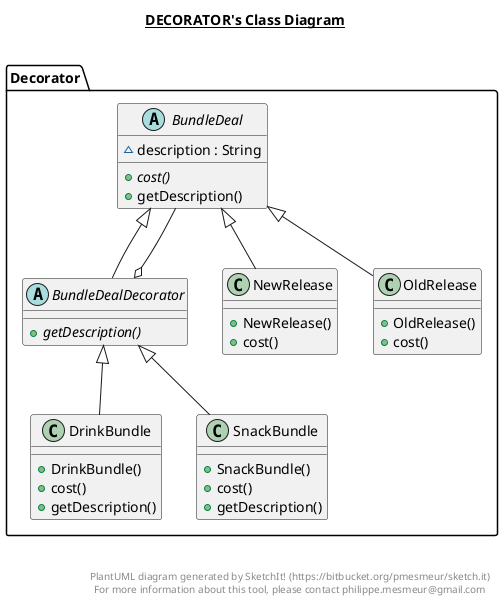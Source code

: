 @startuml

title __DECORATOR's Class Diagram__\n

      abstract class Decorator.BundleDeal {
          ~ description : String
          {abstract} + cost()
          + getDescription()
      }

  

      abstract class Decorator.BundleDealDecorator {
          {abstract} + getDescription()
      }


      class Decorator.DrinkBundle {
          + DrinkBundle()
          + cost()
          + getDescription()
      }

  

      class Decorator.NewRelease {
          + NewRelease()
          + cost()
      }

  

      class Decorator.OldRelease {
          + OldRelease()
          + cost()
}
  


      class Decorator.SnackBundle {
          + SnackBundle()
          + cost()
          + getDescription()
      }

  

  Decorator.BundleDealDecorator -up-|> Decorator.BundleDeal
  Decorator.DrinkBundle -up-|> Decorator.BundleDealDecorator
  Decorator.NewRelease -up-|> Decorator.BundleDeal
  Decorator.OldRelease -up-|> Decorator.BundleDeal
  Decorator.SnackBundle -up-|> Decorator.BundleDealDecorator
  Decorator.BundleDeal --o Decorator.BundleDealDecorator


right footer


PlantUML diagram generated by SketchIt! (https://bitbucket.org/pmesmeur/sketch.it)
For more information about this tool, please contact philippe.mesmeur@gmail.com
endfooter

@enduml
